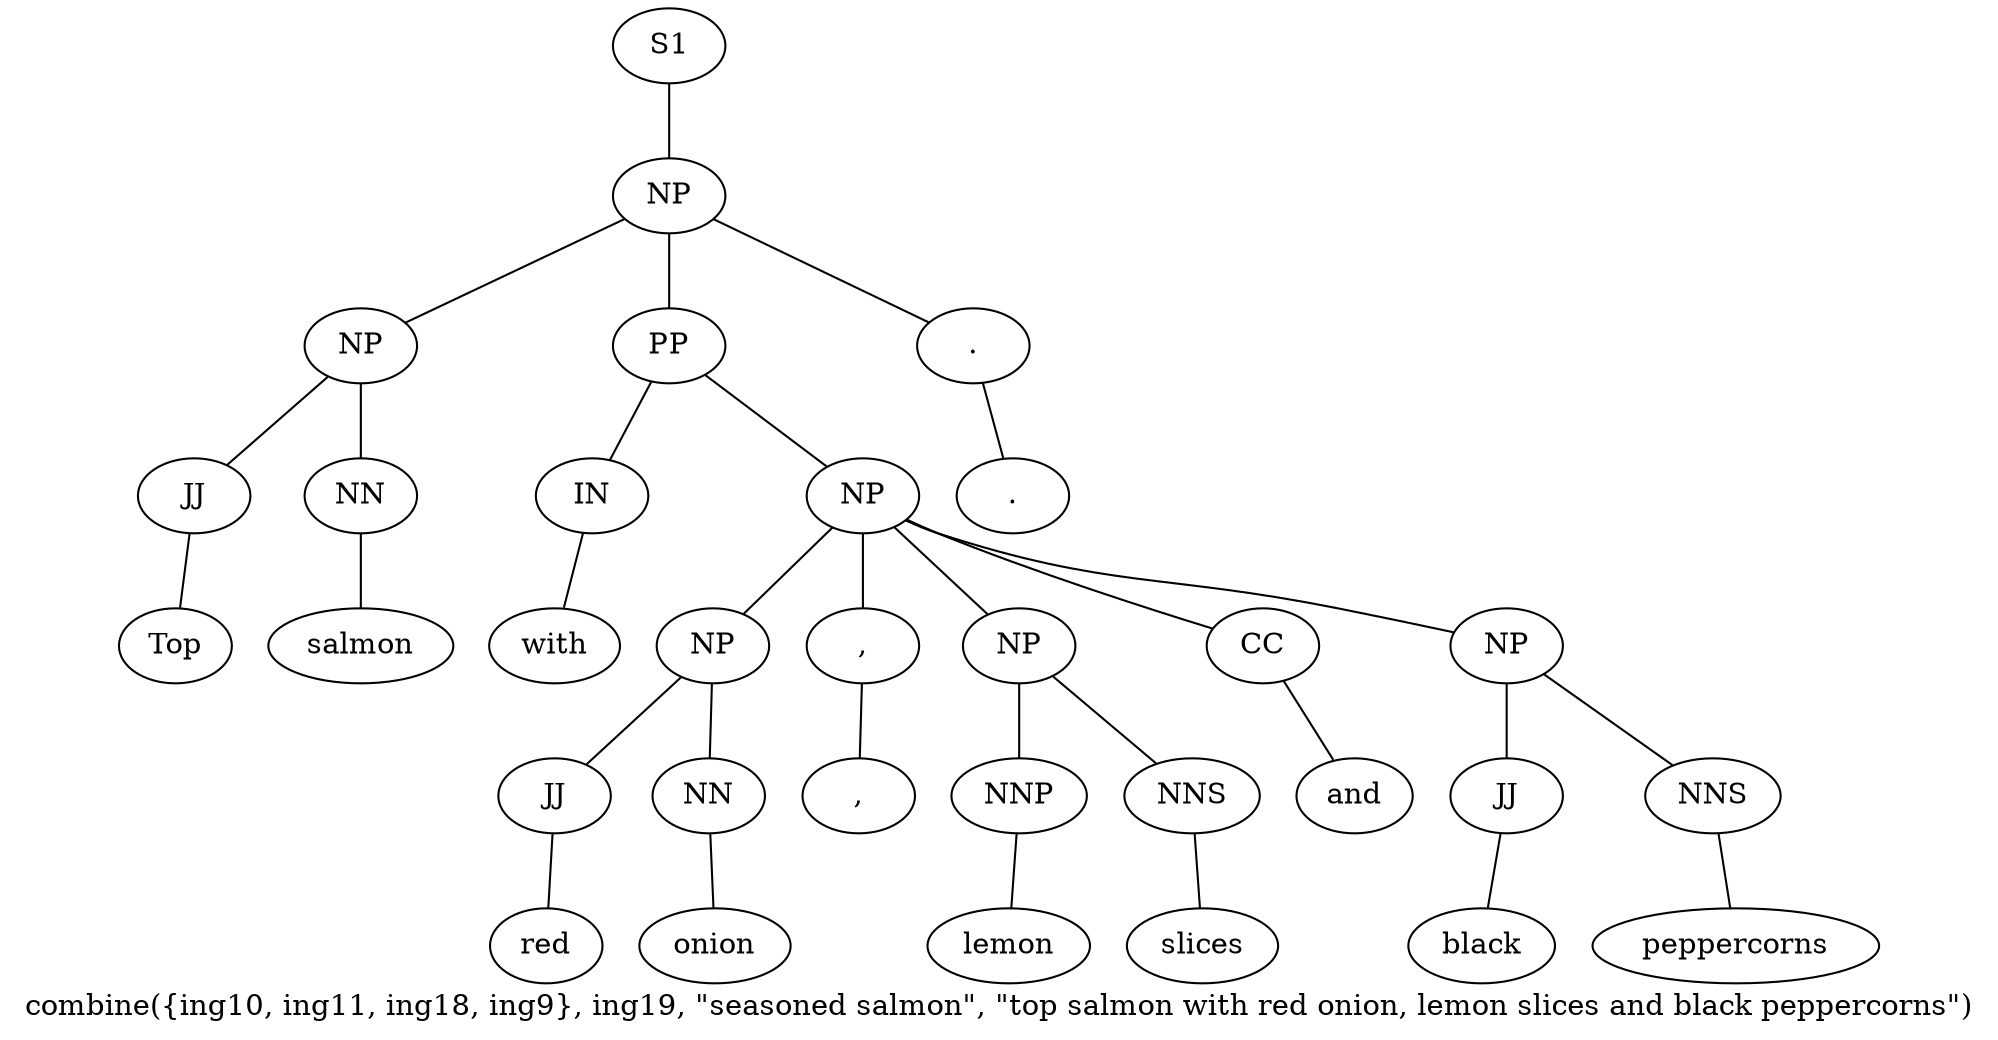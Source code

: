 graph SyntaxGraph {
	label = "combine({ing10, ing11, ing18, ing9}, ing19, \"seasoned salmon\", \"top salmon with red onion, lemon slices and black peppercorns\")";
	Node0 [label="S1"];
	Node1 [label="NP"];
	Node2 [label="NP"];
	Node3 [label="JJ"];
	Node4 [label="Top"];
	Node5 [label="NN"];
	Node6 [label="salmon"];
	Node7 [label="PP"];
	Node8 [label="IN"];
	Node9 [label="with"];
	Node10 [label="NP"];
	Node11 [label="NP"];
	Node12 [label="JJ"];
	Node13 [label="red"];
	Node14 [label="NN"];
	Node15 [label="onion"];
	Node16 [label=","];
	Node17 [label=","];
	Node18 [label="NP"];
	Node19 [label="NNP"];
	Node20 [label="lemon"];
	Node21 [label="NNS"];
	Node22 [label="slices"];
	Node23 [label="CC"];
	Node24 [label="and"];
	Node25 [label="NP"];
	Node26 [label="JJ"];
	Node27 [label="black"];
	Node28 [label="NNS"];
	Node29 [label="peppercorns"];
	Node30 [label="."];
	Node31 [label="."];

	Node0 -- Node1;
	Node1 -- Node2;
	Node1 -- Node7;
	Node1 -- Node30;
	Node2 -- Node3;
	Node2 -- Node5;
	Node3 -- Node4;
	Node5 -- Node6;
	Node7 -- Node8;
	Node7 -- Node10;
	Node8 -- Node9;
	Node10 -- Node11;
	Node10 -- Node16;
	Node10 -- Node18;
	Node10 -- Node23;
	Node10 -- Node25;
	Node11 -- Node12;
	Node11 -- Node14;
	Node12 -- Node13;
	Node14 -- Node15;
	Node16 -- Node17;
	Node18 -- Node19;
	Node18 -- Node21;
	Node19 -- Node20;
	Node21 -- Node22;
	Node23 -- Node24;
	Node25 -- Node26;
	Node25 -- Node28;
	Node26 -- Node27;
	Node28 -- Node29;
	Node30 -- Node31;
}